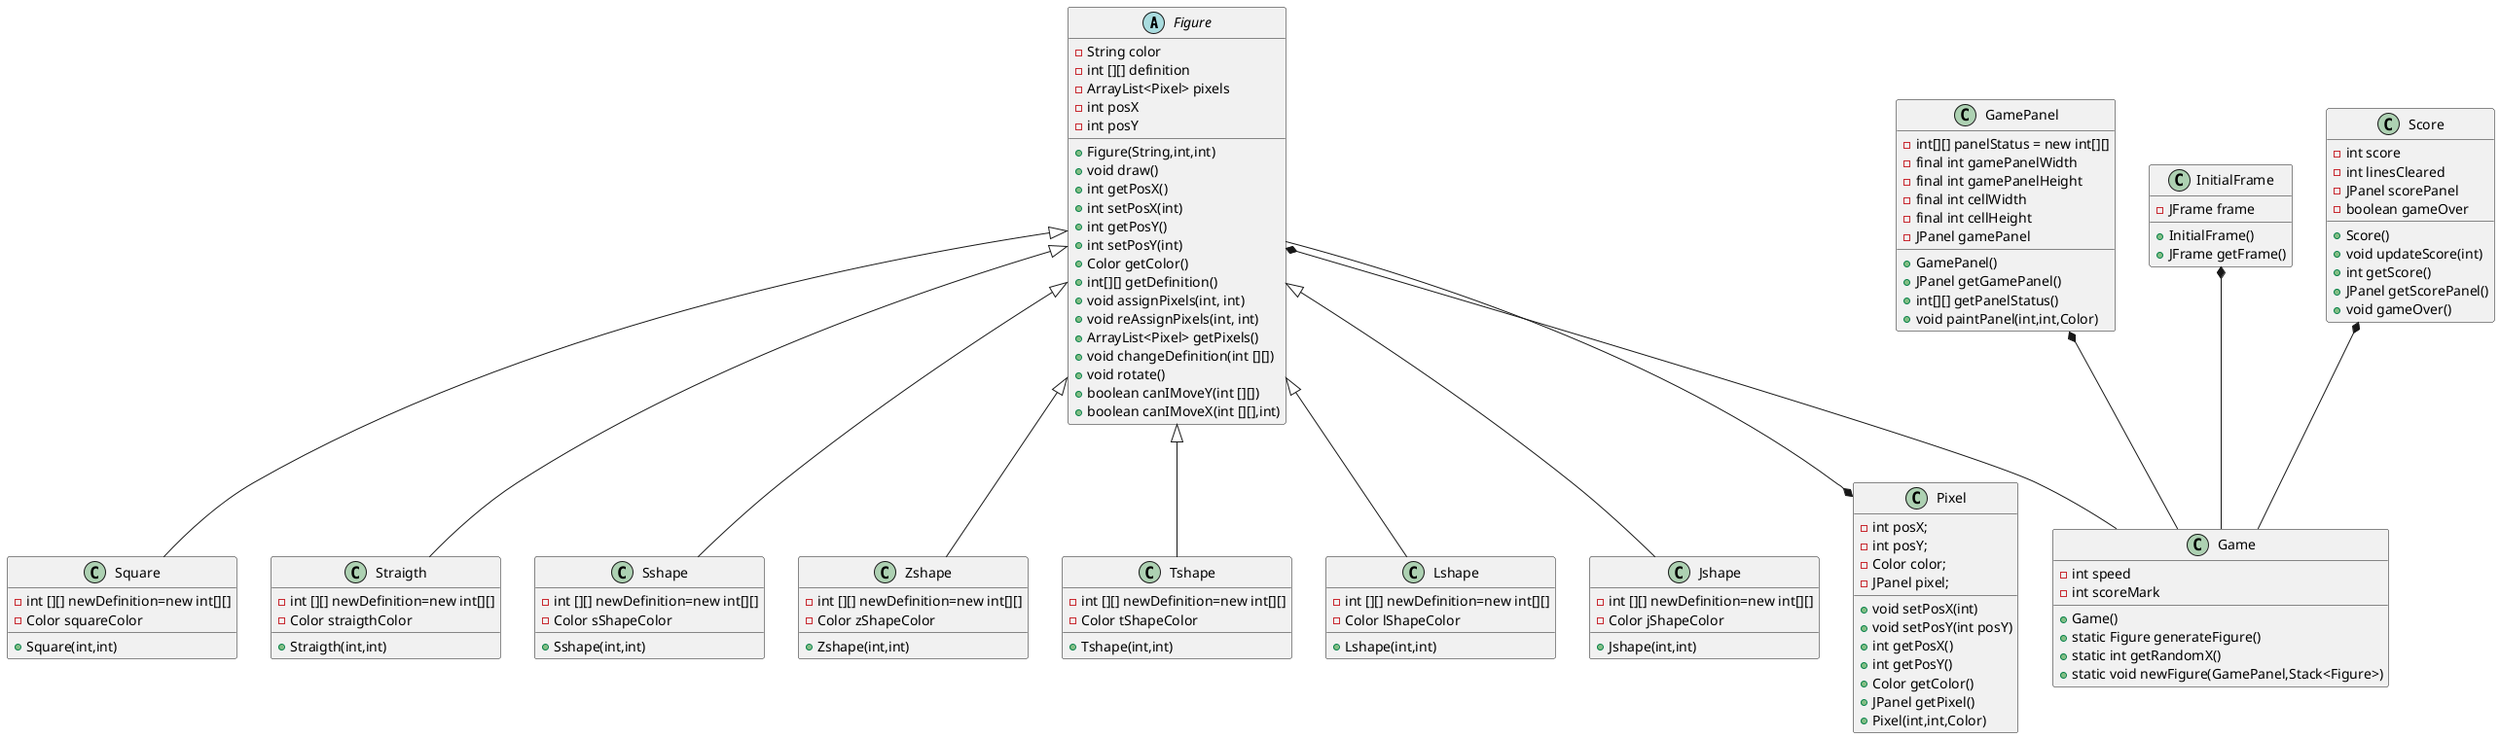 @startuml
'https://plantuml.com/class-diagram

abstract class Figure{
- String color
    - int [][] definition
    - ArrayList<Pixel> pixels
    - int posX
    - int posY
+ Figure(String,int,int)
+ void draw()
+ int getPosX()
+ int setPosX(int)
+ int getPosY()
+ int setPosY(int)
+ Color getColor()
+ int[][] getDefinition()
+ void assignPixels(int, int)
 + void reAssignPixels(int, int)
 + ArrayList<Pixel> getPixels()
 + void changeDefinition(int [][])
+ void rotate()
+ boolean canIMoveY(int [][])
+ boolean canIMoveX(int [][],int)



}
class Square{
-int [][] newDefinition=new int[][]
- Color squareColor
+ Square(int,int)

}
class Straigth{
-int [][] newDefinition=new int[][]
- Color straigthColor
+ Straigth(int,int)
}
class Sshape{
-int [][] newDefinition=new int[][]
- Color sShapeColor
+ Sshape(int,int)
}
class Zshape{
-int [][] newDefinition=new int[][]
- Color zShapeColor
+ Zshape(int,int)

}
class Tshape{
-int [][] newDefinition=new int[][]
- Color tShapeColor
+ Tshape(int,int)

}
class Lshape{
-int [][] newDefinition=new int[][]
- Color lShapeColor
+ Lshape(int,int)


}
class Jshape{
-int [][] newDefinition=new int[][]
- Color jShapeColor
+ Jshape(int,int)
}
class GamePanel{
- int[][] panelStatus = new int[][]
    - final int gamePanelWidth
    - final int gamePanelHeight
    - final int cellWidth
    - final int cellHeight
     - JPanel gamePanel
 + GamePanel()
+ JPanel getGamePanel()
+ int[][] getPanelStatus()
+ void paintPanel(int,int,Color)


}
class Pixel{
- int posX;
    - int posY;
    - Color color;
    - JPanel pixel;
    + void setPosX(int)
    + void setPosY(int posY)
    + int getPosX()
    + int getPosY()
    + Color getColor()
    + JPanel getPixel()
    + Pixel(int,int,Color)


}
class InitialFrame{
 - JFrame frame
 + InitialFrame()
  + JFrame getFrame()

}
class Game{
    - int speed
    - int scoreMark
    + Game()
+ static Figure generateFigure()
+ static int getRandomX()
+ static void newFigure(GamePanel,Stack<Figure>)
}
class Score{
    - int score
    - int linesCleared
    - JPanel scorePanel
    - boolean gameOver
    + Score()
    + void updateScore(int)
    + int getScore()
    + JPanel getScorePanel()
    + void gameOver()
}
Figure <|-- Straigth
Figure <|-- Square
Figure <|-- Sshape
Figure <|-- Zshape
Figure <|-- Tshape
Figure <|-- Lshape
Figure <|-- Jshape

Figure --* Pixel

GamePanel *-- Game
InitialFrame *-- Game
Figure *-- Game
Score *-- Game


@enduml